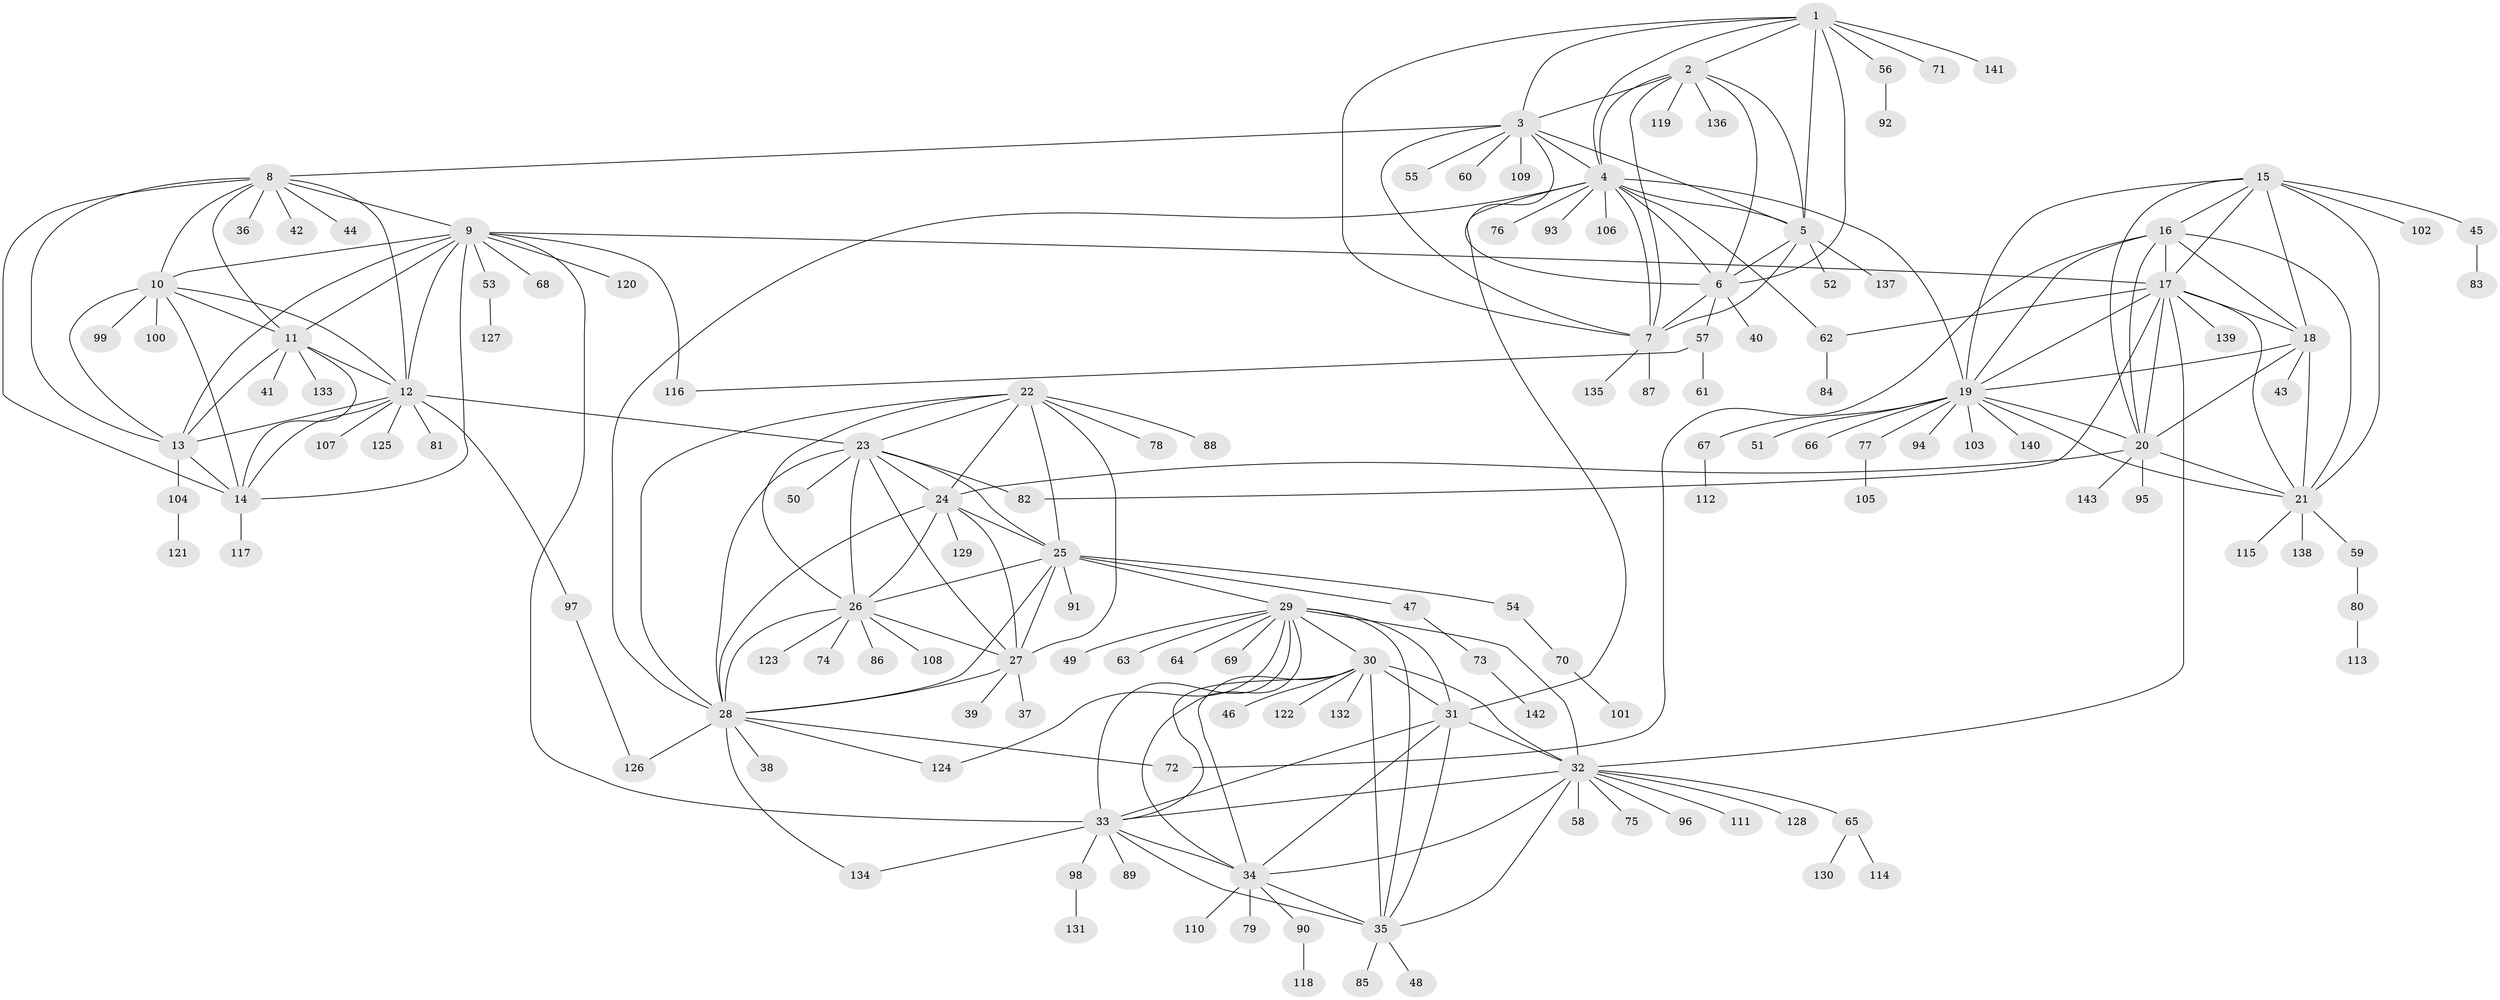 // coarse degree distribution, {9: 0.047058823529411764, 8: 0.047058823529411764, 10: 0.023529411764705882, 13: 0.023529411764705882, 6: 0.058823529411764705, 4: 0.023529411764705882, 5: 0.011764705882352941, 11: 0.011764705882352941, 16: 0.011764705882352941, 3: 0.011764705882352941, 1: 0.6470588235294118, 2: 0.08235294117647059}
// Generated by graph-tools (version 1.1) at 2025/19/03/04/25 18:19:56]
// undirected, 143 vertices, 230 edges
graph export_dot {
graph [start="1"]
  node [color=gray90,style=filled];
  1;
  2;
  3;
  4;
  5;
  6;
  7;
  8;
  9;
  10;
  11;
  12;
  13;
  14;
  15;
  16;
  17;
  18;
  19;
  20;
  21;
  22;
  23;
  24;
  25;
  26;
  27;
  28;
  29;
  30;
  31;
  32;
  33;
  34;
  35;
  36;
  37;
  38;
  39;
  40;
  41;
  42;
  43;
  44;
  45;
  46;
  47;
  48;
  49;
  50;
  51;
  52;
  53;
  54;
  55;
  56;
  57;
  58;
  59;
  60;
  61;
  62;
  63;
  64;
  65;
  66;
  67;
  68;
  69;
  70;
  71;
  72;
  73;
  74;
  75;
  76;
  77;
  78;
  79;
  80;
  81;
  82;
  83;
  84;
  85;
  86;
  87;
  88;
  89;
  90;
  91;
  92;
  93;
  94;
  95;
  96;
  97;
  98;
  99;
  100;
  101;
  102;
  103;
  104;
  105;
  106;
  107;
  108;
  109;
  110;
  111;
  112;
  113;
  114;
  115;
  116;
  117;
  118;
  119;
  120;
  121;
  122;
  123;
  124;
  125;
  126;
  127;
  128;
  129;
  130;
  131;
  132;
  133;
  134;
  135;
  136;
  137;
  138;
  139;
  140;
  141;
  142;
  143;
  1 -- 2;
  1 -- 3;
  1 -- 4;
  1 -- 5;
  1 -- 6;
  1 -- 7;
  1 -- 56;
  1 -- 71;
  1 -- 141;
  2 -- 3;
  2 -- 4;
  2 -- 5;
  2 -- 6;
  2 -- 7;
  2 -- 119;
  2 -- 136;
  3 -- 4;
  3 -- 5;
  3 -- 6;
  3 -- 7;
  3 -- 8;
  3 -- 55;
  3 -- 60;
  3 -- 109;
  4 -- 5;
  4 -- 6;
  4 -- 7;
  4 -- 19;
  4 -- 28;
  4 -- 31;
  4 -- 62;
  4 -- 76;
  4 -- 93;
  4 -- 106;
  5 -- 6;
  5 -- 7;
  5 -- 52;
  5 -- 137;
  6 -- 7;
  6 -- 40;
  6 -- 57;
  7 -- 87;
  7 -- 135;
  8 -- 9;
  8 -- 10;
  8 -- 11;
  8 -- 12;
  8 -- 13;
  8 -- 14;
  8 -- 36;
  8 -- 42;
  8 -- 44;
  9 -- 10;
  9 -- 11;
  9 -- 12;
  9 -- 13;
  9 -- 14;
  9 -- 17;
  9 -- 33;
  9 -- 53;
  9 -- 68;
  9 -- 116;
  9 -- 120;
  10 -- 11;
  10 -- 12;
  10 -- 13;
  10 -- 14;
  10 -- 99;
  10 -- 100;
  11 -- 12;
  11 -- 13;
  11 -- 14;
  11 -- 41;
  11 -- 133;
  12 -- 13;
  12 -- 14;
  12 -- 23;
  12 -- 81;
  12 -- 97;
  12 -- 107;
  12 -- 125;
  13 -- 14;
  13 -- 104;
  14 -- 117;
  15 -- 16;
  15 -- 17;
  15 -- 18;
  15 -- 19;
  15 -- 20;
  15 -- 21;
  15 -- 45;
  15 -- 102;
  16 -- 17;
  16 -- 18;
  16 -- 19;
  16 -- 20;
  16 -- 21;
  16 -- 72;
  17 -- 18;
  17 -- 19;
  17 -- 20;
  17 -- 21;
  17 -- 32;
  17 -- 62;
  17 -- 82;
  17 -- 139;
  18 -- 19;
  18 -- 20;
  18 -- 21;
  18 -- 43;
  19 -- 20;
  19 -- 21;
  19 -- 51;
  19 -- 66;
  19 -- 67;
  19 -- 77;
  19 -- 94;
  19 -- 103;
  19 -- 140;
  20 -- 21;
  20 -- 24;
  20 -- 95;
  20 -- 143;
  21 -- 59;
  21 -- 115;
  21 -- 138;
  22 -- 23;
  22 -- 24;
  22 -- 25;
  22 -- 26;
  22 -- 27;
  22 -- 28;
  22 -- 78;
  22 -- 88;
  23 -- 24;
  23 -- 25;
  23 -- 26;
  23 -- 27;
  23 -- 28;
  23 -- 50;
  23 -- 82;
  24 -- 25;
  24 -- 26;
  24 -- 27;
  24 -- 28;
  24 -- 129;
  25 -- 26;
  25 -- 27;
  25 -- 28;
  25 -- 29;
  25 -- 47;
  25 -- 54;
  25 -- 91;
  26 -- 27;
  26 -- 28;
  26 -- 74;
  26 -- 86;
  26 -- 108;
  26 -- 123;
  27 -- 28;
  27 -- 37;
  27 -- 39;
  28 -- 38;
  28 -- 72;
  28 -- 124;
  28 -- 126;
  28 -- 134;
  29 -- 30;
  29 -- 31;
  29 -- 32;
  29 -- 33;
  29 -- 34;
  29 -- 35;
  29 -- 49;
  29 -- 63;
  29 -- 64;
  29 -- 69;
  29 -- 124;
  30 -- 31;
  30 -- 32;
  30 -- 33;
  30 -- 34;
  30 -- 35;
  30 -- 46;
  30 -- 122;
  30 -- 132;
  31 -- 32;
  31 -- 33;
  31 -- 34;
  31 -- 35;
  32 -- 33;
  32 -- 34;
  32 -- 35;
  32 -- 58;
  32 -- 65;
  32 -- 75;
  32 -- 96;
  32 -- 111;
  32 -- 128;
  33 -- 34;
  33 -- 35;
  33 -- 89;
  33 -- 98;
  33 -- 134;
  34 -- 35;
  34 -- 79;
  34 -- 90;
  34 -- 110;
  35 -- 48;
  35 -- 85;
  45 -- 83;
  47 -- 73;
  53 -- 127;
  54 -- 70;
  56 -- 92;
  57 -- 61;
  57 -- 116;
  59 -- 80;
  62 -- 84;
  65 -- 114;
  65 -- 130;
  67 -- 112;
  70 -- 101;
  73 -- 142;
  77 -- 105;
  80 -- 113;
  90 -- 118;
  97 -- 126;
  98 -- 131;
  104 -- 121;
}
